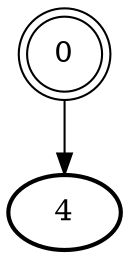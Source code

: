 digraph init
{
	size="7.5,10"; 
	ratio=auto;
	nodesep=0.1;
	0 [shape=doublecircle];
	0 -> { 4; };
	4 [style=bold];
}
